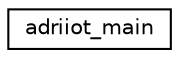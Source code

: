 digraph "Graphical Class Hierarchy"
{
 // LATEX_PDF_SIZE
  edge [fontname="Helvetica",fontsize="10",labelfontname="Helvetica",labelfontsize="10"];
  node [fontname="Helvetica",fontsize="10",shape=record];
  rankdir="LR";
  Node0 [label="adriiot_main",height=0.2,width=0.4,color="black", fillcolor="white", style="filled",URL="$classadriiot__main.html",tooltip=" "];
}
